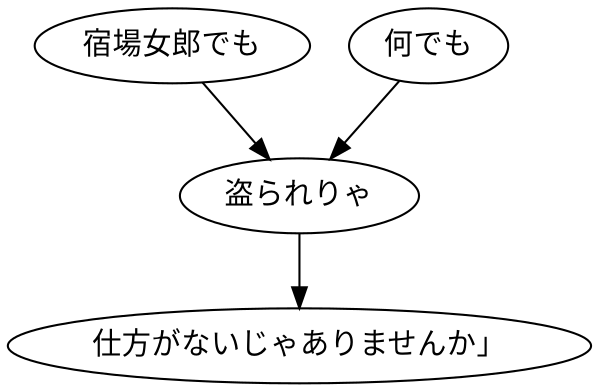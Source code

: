 digraph graph2898 {
	node0 [label="宿場女郎でも"];
	node1 [label="何でも"];
	node2 [label="盗られりゃ"];
	node3 [label="仕方がないじゃありませんか」"];
	node0 -> node2;
	node1 -> node2;
	node2 -> node3;
}
